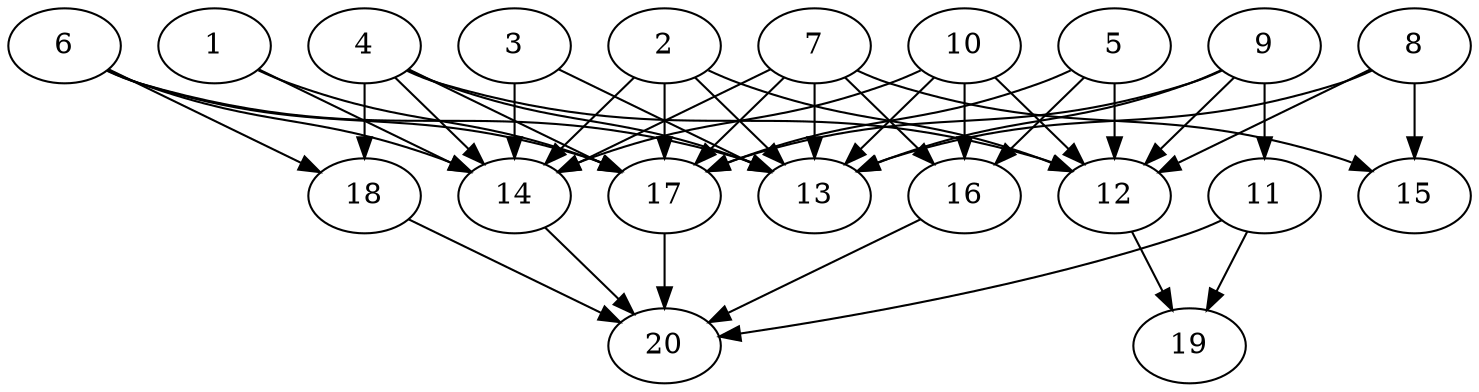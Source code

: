 // DAG automatically generated by daggen at Wed Jul 24 21:20:06 2019
// ./daggen --dot -n 20 --ccr 0.4 --fat 0.8 --regular 0.5 --density 0.8 --mindata 5242880 --maxdata 52428800 
digraph G {
  1 [size="35717120", alpha="0.02", expect_size="14286848"] 
  1 -> 14 [size ="14286848"]
  1 -> 17 [size ="14286848"]
  2 [size="95797760", alpha="0.17", expect_size="38319104"] 
  2 -> 12 [size ="38319104"]
  2 -> 13 [size ="38319104"]
  2 -> 14 [size ="38319104"]
  2 -> 17 [size ="38319104"]
  3 [size="89474560", alpha="0.04", expect_size="35789824"] 
  3 -> 13 [size ="35789824"]
  3 -> 14 [size ="35789824"]
  4 [size="13327360", alpha="0.15", expect_size="5330944"] 
  4 -> 12 [size ="5330944"]
  4 -> 13 [size ="5330944"]
  4 -> 14 [size ="5330944"]
  4 -> 17 [size ="5330944"]
  4 -> 18 [size ="5330944"]
  5 [size="88593920", alpha="0.02", expect_size="35437568"] 
  5 -> 12 [size ="35437568"]
  5 -> 16 [size ="35437568"]
  5 -> 17 [size ="35437568"]
  6 [size="75778560", alpha="0.18", expect_size="30311424"] 
  6 -> 13 [size ="30311424"]
  6 -> 14 [size ="30311424"]
  6 -> 17 [size ="30311424"]
  6 -> 18 [size ="30311424"]
  7 [size="88307200", alpha="0.14", expect_size="35322880"] 
  7 -> 13 [size ="35322880"]
  7 -> 14 [size ="35322880"]
  7 -> 15 [size ="35322880"]
  7 -> 16 [size ="35322880"]
  7 -> 17 [size ="35322880"]
  8 [size="92293120", alpha="0.15", expect_size="36917248"] 
  8 -> 12 [size ="36917248"]
  8 -> 13 [size ="36917248"]
  8 -> 15 [size ="36917248"]
  9 [size="115699200", alpha="0.08", expect_size="46279680"] 
  9 -> 11 [size ="46279680"]
  9 -> 12 [size ="46279680"]
  9 -> 13 [size ="46279680"]
  9 -> 17 [size ="46279680"]
  10 [size="47936000", alpha="0.15", expect_size="19174400"] 
  10 -> 12 [size ="19174400"]
  10 -> 13 [size ="19174400"]
  10 -> 14 [size ="19174400"]
  10 -> 16 [size ="19174400"]
  11 [size="29542400", alpha="0.04", expect_size="11816960"] 
  11 -> 19 [size ="11816960"]
  11 -> 20 [size ="11816960"]
  12 [size="42616320", alpha="0.08", expect_size="17046528"] 
  12 -> 19 [size ="17046528"]
  13 [size="22241280", alpha="0.18", expect_size="8896512"] 
  14 [size="46394880", alpha="0.02", expect_size="18557952"] 
  14 -> 20 [size ="18557952"]
  15 [size="17661440", alpha="0.13", expect_size="7064576"] 
  16 [size="27642880", alpha="0.06", expect_size="11057152"] 
  16 -> 20 [size ="11057152"]
  17 [size="18214400", alpha="0.01", expect_size="7285760"] 
  17 -> 20 [size ="7285760"]
  18 [size="100981760", alpha="0.01", expect_size="40392704"] 
  18 -> 20 [size ="40392704"]
  19 [size="72040960", alpha="0.05", expect_size="28816384"] 
  20 [size="119503360", alpha="0.01", expect_size="47801344"] 
}
